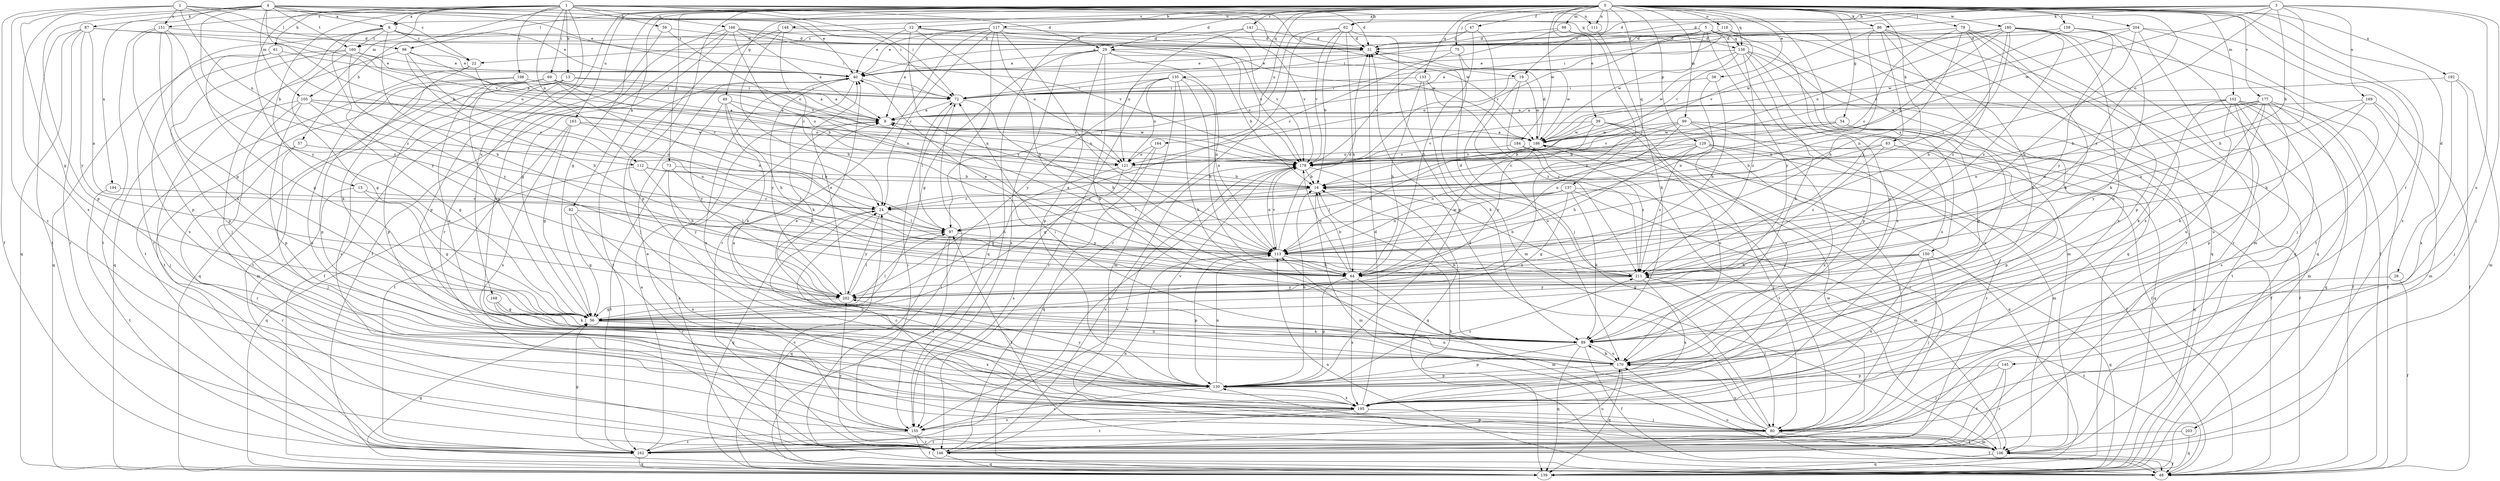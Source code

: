 strict digraph  {
0;
1;
2;
3;
4;
5;
6;
8;
12;
13;
15;
16;
19;
22;
24;
26;
29;
31;
38;
39;
40;
47;
48;
49;
54;
56;
57;
59;
61;
62;
64;
69;
72;
73;
75;
79;
80;
82;
83;
86;
87;
89;
96;
97;
98;
99;
102;
105;
106;
111;
112;
113;
117;
118;
121;
129;
130;
133;
135;
137;
138;
139;
141;
145;
146;
148;
150;
151;
155;
158;
160;
162;
163;
164;
166;
168;
169;
170;
177;
178;
180;
184;
186;
192;
194;
195;
198;
202;
203;
204;
211;
0 -> 12  [label=b];
0 -> 19  [label=c];
0 -> 26  [label=d];
0 -> 29  [label=d];
0 -> 38  [label=e];
0 -> 39  [label=e];
0 -> 47  [label=f];
0 -> 49  [label=g];
0 -> 54  [label=g];
0 -> 56  [label=g];
0 -> 73  [label=j];
0 -> 75  [label=j];
0 -> 79  [label=j];
0 -> 82  [label=k];
0 -> 83  [label=k];
0 -> 86  [label=k];
0 -> 96  [label=l];
0 -> 98  [label=m];
0 -> 99  [label=m];
0 -> 102  [label=m];
0 -> 111  [label=n];
0 -> 117  [label=o];
0 -> 118  [label=o];
0 -> 129  [label=p];
0 -> 130  [label=p];
0 -> 133  [label=q];
0 -> 135  [label=q];
0 -> 137  [label=q];
0 -> 138  [label=q];
0 -> 141  [label=r];
0 -> 145  [label=r];
0 -> 146  [label=r];
0 -> 148  [label=s];
0 -> 150  [label=s];
0 -> 158  [label=t];
0 -> 163  [label=u];
0 -> 164  [label=u];
0 -> 177  [label=v];
0 -> 180  [label=w];
0 -> 184  [label=w];
0 -> 192  [label=x];
0 -> 203  [label=z];
0 -> 204  [label=z];
0 -> 211  [label=z];
1 -> 6  [label=a];
1 -> 13  [label=b];
1 -> 15  [label=b];
1 -> 19  [label=c];
1 -> 29  [label=d];
1 -> 57  [label=h];
1 -> 59  [label=h];
1 -> 61  [label=h];
1 -> 62  [label=h];
1 -> 69  [label=i];
1 -> 72  [label=i];
1 -> 105  [label=m];
1 -> 111  [label=n];
1 -> 112  [label=n];
1 -> 151  [label=s];
1 -> 166  [label=u];
1 -> 168  [label=u];
1 -> 186  [label=w];
1 -> 198  [label=y];
1 -> 202  [label=y];
2 -> 40  [label=e];
2 -> 48  [label=f];
2 -> 56  [label=g];
2 -> 96  [label=l];
2 -> 112  [label=n];
2 -> 138  [label=q];
2 -> 151  [label=s];
2 -> 155  [label=s];
2 -> 178  [label=v];
3 -> 6  [label=a];
3 -> 16  [label=b];
3 -> 29  [label=d];
3 -> 31  [label=d];
3 -> 62  [label=h];
3 -> 64  [label=h];
3 -> 80  [label=j];
3 -> 86  [label=k];
3 -> 121  [label=o];
3 -> 169  [label=u];
3 -> 170  [label=u];
3 -> 186  [label=w];
4 -> 6  [label=a];
4 -> 16  [label=b];
4 -> 22  [label=c];
4 -> 31  [label=d];
4 -> 40  [label=e];
4 -> 72  [label=i];
4 -> 87  [label=k];
4 -> 105  [label=m];
4 -> 130  [label=p];
4 -> 160  [label=t];
4 -> 194  [label=x];
4 -> 195  [label=x];
4 -> 211  [label=z];
5 -> 22  [label=c];
5 -> 72  [label=i];
5 -> 138  [label=q];
5 -> 139  [label=q];
5 -> 170  [label=u];
5 -> 178  [label=v];
5 -> 186  [label=w];
5 -> 195  [label=x];
5 -> 202  [label=y];
6 -> 22  [label=c];
6 -> 40  [label=e];
6 -> 64  [label=h];
6 -> 72  [label=i];
6 -> 80  [label=j];
6 -> 146  [label=r];
6 -> 160  [label=t];
6 -> 202  [label=y];
8 -> 186  [label=w];
12 -> 31  [label=d];
12 -> 40  [label=e];
12 -> 113  [label=n];
12 -> 121  [label=o];
12 -> 160  [label=t];
12 -> 178  [label=v];
13 -> 8  [label=a];
13 -> 48  [label=f];
13 -> 72  [label=i];
13 -> 130  [label=p];
13 -> 155  [label=s];
13 -> 162  [label=t];
15 -> 24  [label=c];
15 -> 56  [label=g];
15 -> 146  [label=r];
16 -> 24  [label=c];
16 -> 97  [label=l];
16 -> 106  [label=m];
19 -> 72  [label=i];
19 -> 170  [label=u];
19 -> 186  [label=w];
19 -> 211  [label=z];
22 -> 24  [label=c];
22 -> 89  [label=k];
22 -> 162  [label=t];
24 -> 97  [label=l];
24 -> 139  [label=q];
24 -> 202  [label=y];
26 -> 48  [label=f];
26 -> 202  [label=y];
29 -> 16  [label=b];
29 -> 40  [label=e];
29 -> 56  [label=g];
29 -> 89  [label=k];
29 -> 113  [label=n];
29 -> 130  [label=p];
29 -> 155  [label=s];
29 -> 178  [label=v];
31 -> 40  [label=e];
38 -> 64  [label=h];
38 -> 72  [label=i];
38 -> 113  [label=n];
39 -> 48  [label=f];
39 -> 146  [label=r];
39 -> 170  [label=u];
39 -> 178  [label=v];
39 -> 186  [label=w];
39 -> 202  [label=y];
40 -> 72  [label=i];
40 -> 89  [label=k];
40 -> 162  [label=t];
40 -> 195  [label=x];
40 -> 202  [label=y];
47 -> 31  [label=d];
47 -> 40  [label=e];
47 -> 64  [label=h];
47 -> 80  [label=j];
48 -> 8  [label=a];
48 -> 16  [label=b];
48 -> 24  [label=c];
48 -> 56  [label=g];
48 -> 72  [label=i];
48 -> 113  [label=n];
48 -> 170  [label=u];
48 -> 211  [label=z];
49 -> 8  [label=a];
49 -> 64  [label=h];
49 -> 89  [label=k];
49 -> 178  [label=v];
49 -> 202  [label=y];
54 -> 16  [label=b];
54 -> 24  [label=c];
54 -> 48  [label=f];
54 -> 56  [label=g];
54 -> 170  [label=u];
54 -> 186  [label=w];
56 -> 89  [label=k];
56 -> 97  [label=l];
56 -> 195  [label=x];
57 -> 80  [label=j];
57 -> 146  [label=r];
57 -> 178  [label=v];
59 -> 31  [label=d];
59 -> 121  [label=o];
59 -> 130  [label=p];
61 -> 24  [label=c];
61 -> 40  [label=e];
61 -> 56  [label=g];
61 -> 139  [label=q];
62 -> 16  [label=b];
62 -> 31  [label=d];
62 -> 64  [label=h];
62 -> 97  [label=l];
62 -> 130  [label=p];
62 -> 146  [label=r];
62 -> 178  [label=v];
64 -> 16  [label=b];
64 -> 106  [label=m];
64 -> 130  [label=p];
64 -> 178  [label=v];
64 -> 186  [label=w];
64 -> 195  [label=x];
69 -> 16  [label=b];
69 -> 56  [label=g];
69 -> 72  [label=i];
69 -> 113  [label=n];
69 -> 121  [label=o];
69 -> 139  [label=q];
69 -> 162  [label=t];
69 -> 170  [label=u];
72 -> 8  [label=a];
72 -> 64  [label=h];
72 -> 97  [label=l];
73 -> 16  [label=b];
73 -> 64  [label=h];
73 -> 162  [label=t];
73 -> 202  [label=y];
75 -> 40  [label=e];
75 -> 106  [label=m];
75 -> 178  [label=v];
75 -> 186  [label=w];
79 -> 24  [label=c];
79 -> 31  [label=d];
79 -> 89  [label=k];
79 -> 113  [label=n];
79 -> 130  [label=p];
79 -> 195  [label=x];
79 -> 211  [label=z];
80 -> 24  [label=c];
80 -> 31  [label=d];
80 -> 48  [label=f];
80 -> 106  [label=m];
80 -> 113  [label=n];
80 -> 162  [label=t];
80 -> 170  [label=u];
82 -> 56  [label=g];
82 -> 97  [label=l];
82 -> 146  [label=r];
82 -> 195  [label=x];
83 -> 16  [label=b];
83 -> 121  [label=o];
83 -> 130  [label=p];
83 -> 139  [label=q];
83 -> 211  [label=z];
86 -> 31  [label=d];
86 -> 64  [label=h];
86 -> 139  [label=q];
86 -> 146  [label=r];
86 -> 178  [label=v];
86 -> 195  [label=x];
86 -> 211  [label=z];
87 -> 31  [label=d];
87 -> 113  [label=n];
87 -> 121  [label=o];
87 -> 139  [label=q];
87 -> 146  [label=r];
87 -> 162  [label=t];
87 -> 202  [label=y];
89 -> 16  [label=b];
89 -> 48  [label=f];
89 -> 130  [label=p];
89 -> 139  [label=q];
89 -> 170  [label=u];
96 -> 40  [label=e];
96 -> 64  [label=h];
96 -> 113  [label=n];
96 -> 139  [label=q];
96 -> 178  [label=v];
97 -> 113  [label=n];
97 -> 139  [label=q];
97 -> 155  [label=s];
98 -> 24  [label=c];
98 -> 31  [label=d];
98 -> 139  [label=q];
98 -> 202  [label=y];
99 -> 16  [label=b];
99 -> 48  [label=f];
99 -> 113  [label=n];
99 -> 139  [label=q];
99 -> 170  [label=u];
99 -> 178  [label=v];
99 -> 186  [label=w];
99 -> 195  [label=x];
102 -> 8  [label=a];
102 -> 48  [label=f];
102 -> 89  [label=k];
102 -> 113  [label=n];
102 -> 130  [label=p];
102 -> 139  [label=q];
102 -> 155  [label=s];
102 -> 162  [label=t];
102 -> 170  [label=u];
105 -> 8  [label=a];
105 -> 56  [label=g];
105 -> 80  [label=j];
105 -> 106  [label=m];
105 -> 113  [label=n];
105 -> 121  [label=o];
105 -> 130  [label=p];
106 -> 48  [label=f];
106 -> 97  [label=l];
106 -> 130  [label=p];
106 -> 139  [label=q];
106 -> 186  [label=w];
111 -> 89  [label=k];
112 -> 16  [label=b];
112 -> 64  [label=h];
112 -> 97  [label=l];
112 -> 139  [label=q];
113 -> 8  [label=a];
113 -> 31  [label=d];
113 -> 64  [label=h];
113 -> 130  [label=p];
113 -> 178  [label=v];
113 -> 211  [label=z];
117 -> 8  [label=a];
117 -> 24  [label=c];
117 -> 31  [label=d];
117 -> 40  [label=e];
117 -> 64  [label=h];
117 -> 113  [label=n];
117 -> 139  [label=q];
117 -> 146  [label=r];
117 -> 178  [label=v];
118 -> 8  [label=a];
118 -> 31  [label=d];
118 -> 72  [label=i];
118 -> 89  [label=k];
118 -> 178  [label=v];
121 -> 16  [label=b];
121 -> 56  [label=g];
121 -> 155  [label=s];
129 -> 64  [label=h];
129 -> 80  [label=j];
129 -> 106  [label=m];
129 -> 113  [label=n];
129 -> 121  [label=o];
129 -> 146  [label=r];
129 -> 211  [label=z];
130 -> 16  [label=b];
130 -> 113  [label=n];
130 -> 155  [label=s];
130 -> 178  [label=v];
130 -> 195  [label=x];
130 -> 202  [label=y];
130 -> 211  [label=z];
133 -> 64  [label=h];
133 -> 72  [label=i];
133 -> 89  [label=k];
133 -> 211  [label=z];
135 -> 64  [label=h];
135 -> 72  [label=i];
135 -> 89  [label=k];
135 -> 106  [label=m];
135 -> 113  [label=n];
135 -> 121  [label=o];
135 -> 146  [label=r];
135 -> 202  [label=y];
137 -> 24  [label=c];
137 -> 56  [label=g];
137 -> 80  [label=j];
137 -> 89  [label=k];
137 -> 97  [label=l];
137 -> 106  [label=m];
137 -> 113  [label=n];
138 -> 40  [label=e];
138 -> 89  [label=k];
138 -> 106  [label=m];
138 -> 121  [label=o];
138 -> 130  [label=p];
138 -> 186  [label=w];
138 -> 195  [label=x];
138 -> 211  [label=z];
141 -> 31  [label=d];
141 -> 121  [label=o];
141 -> 155  [label=s];
141 -> 178  [label=v];
145 -> 80  [label=j];
145 -> 130  [label=p];
145 -> 146  [label=r];
145 -> 162  [label=t];
146 -> 113  [label=n];
146 -> 139  [label=q];
146 -> 170  [label=u];
146 -> 178  [label=v];
146 -> 202  [label=y];
148 -> 24  [label=c];
148 -> 31  [label=d];
148 -> 64  [label=h];
148 -> 80  [label=j];
150 -> 56  [label=g];
150 -> 64  [label=h];
150 -> 80  [label=j];
150 -> 139  [label=q];
150 -> 195  [label=x];
150 -> 211  [label=z];
151 -> 31  [label=d];
151 -> 56  [label=g];
151 -> 130  [label=p];
151 -> 162  [label=t];
151 -> 170  [label=u];
151 -> 211  [label=z];
155 -> 40  [label=e];
155 -> 48  [label=f];
155 -> 72  [label=i];
155 -> 146  [label=r];
155 -> 162  [label=t];
158 -> 31  [label=d];
158 -> 89  [label=k];
158 -> 139  [label=q];
158 -> 178  [label=v];
158 -> 202  [label=y];
160 -> 8  [label=a];
160 -> 40  [label=e];
160 -> 56  [label=g];
160 -> 130  [label=p];
160 -> 195  [label=x];
160 -> 202  [label=y];
162 -> 8  [label=a];
162 -> 56  [label=g];
162 -> 139  [label=q];
162 -> 178  [label=v];
163 -> 56  [label=g];
163 -> 97  [label=l];
163 -> 162  [label=t];
163 -> 186  [label=w];
163 -> 195  [label=x];
164 -> 56  [label=g];
164 -> 121  [label=o];
164 -> 139  [label=q];
166 -> 8  [label=a];
166 -> 31  [label=d];
166 -> 48  [label=f];
166 -> 56  [label=g];
166 -> 113  [label=n];
166 -> 170  [label=u];
166 -> 178  [label=v];
166 -> 186  [label=w];
168 -> 56  [label=g];
168 -> 89  [label=k];
168 -> 170  [label=u];
169 -> 8  [label=a];
169 -> 48  [label=f];
169 -> 64  [label=h];
169 -> 106  [label=m];
169 -> 113  [label=n];
170 -> 8  [label=a];
170 -> 40  [label=e];
170 -> 72  [label=i];
170 -> 89  [label=k];
170 -> 130  [label=p];
170 -> 139  [label=q];
177 -> 8  [label=a];
177 -> 16  [label=b];
177 -> 48  [label=f];
177 -> 89  [label=k];
177 -> 106  [label=m];
177 -> 113  [label=n];
177 -> 170  [label=u];
177 -> 202  [label=y];
178 -> 16  [label=b];
178 -> 113  [label=n];
178 -> 139  [label=q];
178 -> 155  [label=s];
180 -> 16  [label=b];
180 -> 31  [label=d];
180 -> 48  [label=f];
180 -> 64  [label=h];
180 -> 97  [label=l];
180 -> 106  [label=m];
180 -> 121  [label=o];
180 -> 170  [label=u];
180 -> 186  [label=w];
180 -> 211  [label=z];
184 -> 48  [label=f];
184 -> 162  [label=t];
184 -> 178  [label=v];
184 -> 211  [label=z];
186 -> 8  [label=a];
186 -> 31  [label=d];
186 -> 80  [label=j];
186 -> 113  [label=n];
186 -> 139  [label=q];
186 -> 178  [label=v];
192 -> 72  [label=i];
192 -> 80  [label=j];
192 -> 106  [label=m];
192 -> 195  [label=x];
194 -> 24  [label=c];
194 -> 162  [label=t];
195 -> 24  [label=c];
195 -> 31  [label=d];
195 -> 80  [label=j];
195 -> 155  [label=s];
195 -> 162  [label=t];
198 -> 8  [label=a];
198 -> 72  [label=i];
198 -> 130  [label=p];
198 -> 195  [label=x];
202 -> 40  [label=e];
202 -> 56  [label=g];
202 -> 97  [label=l];
203 -> 139  [label=q];
203 -> 162  [label=t];
204 -> 31  [label=d];
204 -> 64  [label=h];
204 -> 80  [label=j];
204 -> 146  [label=r];
204 -> 162  [label=t];
204 -> 186  [label=w];
211 -> 16  [label=b];
211 -> 31  [label=d];
211 -> 40  [label=e];
211 -> 80  [label=j];
211 -> 195  [label=x];
211 -> 202  [label=y];
}
